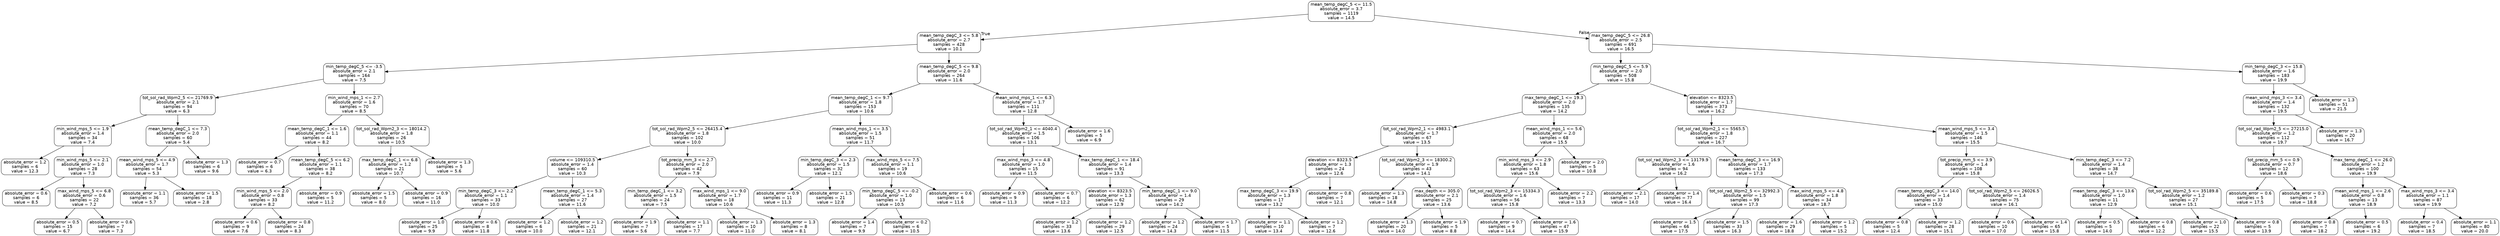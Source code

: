 digraph Tree {
node [shape=box, style="rounded", color="black", fontname="helvetica"] ;
edge [fontname="helvetica"] ;
0 [label="mean_temp_degC_5 <= 11.5\nabsolute_error = 3.7\nsamples = 1119\nvalue = 14.5"] ;
1 [label="mean_temp_degC_3 <= 5.8\nabsolute_error = 2.7\nsamples = 428\nvalue = 10.1"] ;
0 -> 1 [labeldistance=2.5, labelangle=45, headlabel="True"] ;
2 [label="min_temp_degC_5 <= -3.5\nabsolute_error = 2.1\nsamples = 164\nvalue = 7.5"] ;
1 -> 2 ;
3 [label="tot_sol_rad_Wpm2_5 <= 21769.9\nabsolute_error = 2.1\nsamples = 94\nvalue = 6.3"] ;
2 -> 3 ;
4 [label="min_wind_mps_5 <= 1.9\nabsolute_error = 1.4\nsamples = 34\nvalue = 7.4"] ;
3 -> 4 ;
5 [label="absolute_error = 1.2\nsamples = 6\nvalue = 12.3"] ;
4 -> 5 ;
6 [label="min_wind_mps_5 <= 2.1\nabsolute_error = 1.0\nsamples = 28\nvalue = 7.3"] ;
4 -> 6 ;
7 [label="absolute_error = 0.6\nsamples = 6\nvalue = 8.5"] ;
6 -> 7 ;
8 [label="max_wind_mps_5 <= 6.8\nabsolute_error = 0.6\nsamples = 22\nvalue = 7.2"] ;
6 -> 8 ;
9 [label="absolute_error = 0.5\nsamples = 15\nvalue = 6.7"] ;
8 -> 9 ;
10 [label="absolute_error = 0.6\nsamples = 7\nvalue = 7.3"] ;
8 -> 10 ;
11 [label="mean_temp_degC_1 <= 7.3\nabsolute_error = 2.0\nsamples = 60\nvalue = 5.4"] ;
3 -> 11 ;
12 [label="mean_wind_mps_5 <= 4.9\nabsolute_error = 1.7\nsamples = 54\nvalue = 5.3"] ;
11 -> 12 ;
13 [label="absolute_error = 1.1\nsamples = 36\nvalue = 5.7"] ;
12 -> 13 ;
14 [label="absolute_error = 1.5\nsamples = 18\nvalue = 2.8"] ;
12 -> 14 ;
15 [label="absolute_error = 1.3\nsamples = 6\nvalue = 9.6"] ;
11 -> 15 ;
16 [label="min_wind_mps_1 <= 2.7\nabsolute_error = 1.6\nsamples = 70\nvalue = 8.5"] ;
2 -> 16 ;
17 [label="mean_temp_degC_1 <= 1.6\nabsolute_error = 1.1\nsamples = 44\nvalue = 8.2"] ;
16 -> 17 ;
18 [label="absolute_error = 0.7\nsamples = 6\nvalue = 6.3"] ;
17 -> 18 ;
19 [label="mean_temp_degC_5 <= 6.2\nabsolute_error = 1.1\nsamples = 38\nvalue = 8.2"] ;
17 -> 19 ;
20 [label="min_wind_mps_5 <= 2.0\nabsolute_error = 0.8\nsamples = 33\nvalue = 8.2"] ;
19 -> 20 ;
21 [label="absolute_error = 0.6\nsamples = 9\nvalue = 7.6"] ;
20 -> 21 ;
22 [label="absolute_error = 0.8\nsamples = 24\nvalue = 8.3"] ;
20 -> 22 ;
23 [label="absolute_error = 0.9\nsamples = 5\nvalue = 11.2"] ;
19 -> 23 ;
24 [label="tot_sol_rad_Wpm2_3 <= 18014.2\nabsolute_error = 1.8\nsamples = 26\nvalue = 10.5"] ;
16 -> 24 ;
25 [label="max_temp_degC_1 <= 6.8\nabsolute_error = 1.2\nsamples = 21\nvalue = 10.7"] ;
24 -> 25 ;
26 [label="absolute_error = 1.5\nsamples = 5\nvalue = 8.0"] ;
25 -> 26 ;
27 [label="absolute_error = 0.9\nsamples = 16\nvalue = 11.0"] ;
25 -> 27 ;
28 [label="absolute_error = 1.3\nsamples = 5\nvalue = 5.6"] ;
24 -> 28 ;
29 [label="mean_temp_degC_5 <= 9.8\nabsolute_error = 2.0\nsamples = 264\nvalue = 11.6"] ;
1 -> 29 ;
30 [label="mean_temp_degC_1 <= 9.7\nabsolute_error = 1.8\nsamples = 153\nvalue = 10.6"] ;
29 -> 30 ;
31 [label="tot_sol_rad_Wpm2_5 <= 26415.4\nabsolute_error = 1.8\nsamples = 102\nvalue = 10.0"] ;
30 -> 31 ;
32 [label="volume <= 109310.5\nabsolute_error = 1.4\nsamples = 60\nvalue = 10.3"] ;
31 -> 32 ;
33 [label="min_temp_degC_3 <= 2.2\nabsolute_error = 1.1\nsamples = 33\nvalue = 10.0"] ;
32 -> 33 ;
34 [label="absolute_error = 1.0\nsamples = 25\nvalue = 9.9"] ;
33 -> 34 ;
35 [label="absolute_error = 0.6\nsamples = 8\nvalue = 11.8"] ;
33 -> 35 ;
36 [label="mean_temp_degC_1 <= 5.3\nabsolute_error = 1.4\nsamples = 27\nvalue = 11.6"] ;
32 -> 36 ;
37 [label="absolute_error = 1.2\nsamples = 6\nvalue = 10.0"] ;
36 -> 37 ;
38 [label="absolute_error = 1.2\nsamples = 21\nvalue = 12.1"] ;
36 -> 38 ;
39 [label="tot_precip_mm_3 <= 2.7\nabsolute_error = 2.0\nsamples = 42\nvalue = 7.9"] ;
31 -> 39 ;
40 [label="min_temp_degC_1 <= 3.2\nabsolute_error = 1.5\nsamples = 24\nvalue = 7.5"] ;
39 -> 40 ;
41 [label="absolute_error = 1.9\nsamples = 7\nvalue = 5.6"] ;
40 -> 41 ;
42 [label="absolute_error = 1.1\nsamples = 17\nvalue = 7.7"] ;
40 -> 42 ;
43 [label="max_wind_mps_1 <= 9.0\nabsolute_error = 1.7\nsamples = 18\nvalue = 10.6"] ;
39 -> 43 ;
44 [label="absolute_error = 1.3\nsamples = 10\nvalue = 11.0"] ;
43 -> 44 ;
45 [label="absolute_error = 1.3\nsamples = 8\nvalue = 8.1"] ;
43 -> 45 ;
46 [label="mean_wind_mps_1 <= 3.5\nabsolute_error = 1.5\nsamples = 51\nvalue = 11.7"] ;
30 -> 46 ;
47 [label="min_temp_degC_3 <= 2.3\nabsolute_error = 1.5\nsamples = 32\nvalue = 12.1"] ;
46 -> 47 ;
48 [label="absolute_error = 0.9\nsamples = 11\nvalue = 11.3"] ;
47 -> 48 ;
49 [label="absolute_error = 1.5\nsamples = 21\nvalue = 12.8"] ;
47 -> 49 ;
50 [label="max_wind_mps_5 <= 7.5\nabsolute_error = 1.1\nsamples = 19\nvalue = 10.6"] ;
46 -> 50 ;
51 [label="min_temp_degC_5 <= -0.2\nabsolute_error = 1.0\nsamples = 13\nvalue = 10.5"] ;
50 -> 51 ;
52 [label="absolute_error = 1.4\nsamples = 7\nvalue = 9.9"] ;
51 -> 52 ;
53 [label="absolute_error = 0.2\nsamples = 6\nvalue = 10.5"] ;
51 -> 53 ;
54 [label="absolute_error = 0.6\nsamples = 6\nvalue = 11.6"] ;
50 -> 54 ;
55 [label="mean_wind_mps_1 <= 6.3\nabsolute_error = 1.7\nsamples = 111\nvalue = 12.8"] ;
29 -> 55 ;
56 [label="tot_sol_rad_Wpm2_1 <= 4040.4\nabsolute_error = 1.5\nsamples = 106\nvalue = 13.1"] ;
55 -> 56 ;
57 [label="max_wind_mps_3 <= 4.8\nabsolute_error = 1.0\nsamples = 15\nvalue = 11.5"] ;
56 -> 57 ;
58 [label="absolute_error = 0.9\nsamples = 9\nvalue = 11.3"] ;
57 -> 58 ;
59 [label="absolute_error = 0.7\nsamples = 6\nvalue = 12.2"] ;
57 -> 59 ;
60 [label="max_temp_degC_1 <= 18.4\nabsolute_error = 1.4\nsamples = 91\nvalue = 13.3"] ;
56 -> 60 ;
61 [label="elevation <= 8323.5\nabsolute_error = 1.3\nsamples = 62\nvalue = 12.9"] ;
60 -> 61 ;
62 [label="absolute_error = 1.2\nsamples = 33\nvalue = 13.6"] ;
61 -> 62 ;
63 [label="absolute_error = 1.2\nsamples = 29\nvalue = 12.5"] ;
61 -> 63 ;
64 [label="min_temp_degC_1 <= 9.0\nabsolute_error = 1.4\nsamples = 29\nvalue = 14.2"] ;
60 -> 64 ;
65 [label="absolute_error = 1.2\nsamples = 24\nvalue = 14.3"] ;
64 -> 65 ;
66 [label="absolute_error = 1.7\nsamples = 5\nvalue = 11.5"] ;
64 -> 66 ;
67 [label="absolute_error = 1.6\nsamples = 5\nvalue = 6.9"] ;
55 -> 67 ;
68 [label="max_temp_degC_5 <= 26.8\nabsolute_error = 2.5\nsamples = 691\nvalue = 16.5"] ;
0 -> 68 [labeldistance=2.5, labelangle=-45, headlabel="False"] ;
69 [label="min_temp_degC_5 <= 5.9\nabsolute_error = 2.0\nsamples = 508\nvalue = 15.8"] ;
68 -> 69 ;
70 [label="max_temp_degC_1 <= 19.3\nabsolute_error = 2.0\nsamples = 135\nvalue = 14.2"] ;
69 -> 70 ;
71 [label="tot_sol_rad_Wpm2_1 <= 4983.1\nabsolute_error = 1.7\nsamples = 67\nvalue = 13.5"] ;
70 -> 71 ;
72 [label="elevation <= 8323.5\nabsolute_error = 1.3\nsamples = 24\nvalue = 12.6"] ;
71 -> 72 ;
73 [label="max_temp_degC_3 <= 19.9\nabsolute_error = 1.3\nsamples = 17\nvalue = 13.2"] ;
72 -> 73 ;
74 [label="absolute_error = 1.1\nsamples = 10\nvalue = 13.4"] ;
73 -> 74 ;
75 [label="absolute_error = 1.2\nsamples = 7\nvalue = 12.6"] ;
73 -> 75 ;
76 [label="absolute_error = 0.8\nsamples = 7\nvalue = 12.1"] ;
72 -> 76 ;
77 [label="tot_sol_rad_Wpm2_3 <= 18300.2\nabsolute_error = 1.9\nsamples = 43\nvalue = 14.1"] ;
71 -> 77 ;
78 [label="absolute_error = 1.3\nsamples = 18\nvalue = 14.8"] ;
77 -> 78 ;
79 [label="max_depth <= 305.0\nabsolute_error = 2.1\nsamples = 25\nvalue = 13.6"] ;
77 -> 79 ;
80 [label="absolute_error = 1.3\nsamples = 20\nvalue = 14.0"] ;
79 -> 80 ;
81 [label="absolute_error = 1.9\nsamples = 5\nvalue = 8.8"] ;
79 -> 81 ;
82 [label="mean_wind_mps_1 <= 5.6\nabsolute_error = 2.0\nsamples = 68\nvalue = 15.5"] ;
70 -> 82 ;
83 [label="min_wind_mps_3 <= 2.9\nabsolute_error = 1.8\nsamples = 63\nvalue = 15.6"] ;
82 -> 83 ;
84 [label="tot_sol_rad_Wpm2_3 <= 15334.3\nabsolute_error = 1.6\nsamples = 56\nvalue = 15.8"] ;
83 -> 84 ;
85 [label="absolute_error = 0.7\nsamples = 9\nvalue = 14.4"] ;
84 -> 85 ;
86 [label="absolute_error = 1.6\nsamples = 47\nvalue = 15.9"] ;
84 -> 86 ;
87 [label="absolute_error = 2.2\nsamples = 7\nvalue = 13.3"] ;
83 -> 87 ;
88 [label="absolute_error = 2.0\nsamples = 5\nvalue = 10.8"] ;
82 -> 88 ;
89 [label="elevation <= 8323.5\nabsolute_error = 1.7\nsamples = 373\nvalue = 16.2"] ;
69 -> 89 ;
90 [label="tot_sol_rad_Wpm2_1 <= 5565.5\nabsolute_error = 1.8\nsamples = 227\nvalue = 16.7"] ;
89 -> 90 ;
91 [label="tot_sol_rad_Wpm2_3 <= 13179.9\nabsolute_error = 1.6\nsamples = 94\nvalue = 16.2"] ;
90 -> 91 ;
92 [label="absolute_error = 2.1\nsamples = 17\nvalue = 14.0"] ;
91 -> 92 ;
93 [label="absolute_error = 1.4\nsamples = 77\nvalue = 16.4"] ;
91 -> 93 ;
94 [label="mean_temp_degC_3 <= 16.9\nabsolute_error = 1.7\nsamples = 133\nvalue = 17.3"] ;
90 -> 94 ;
95 [label="tot_sol_rad_Wpm2_5 <= 32992.3\nabsolute_error = 1.5\nsamples = 99\nvalue = 17.3"] ;
94 -> 95 ;
96 [label="absolute_error = 1.5\nsamples = 66\nvalue = 17.5"] ;
95 -> 96 ;
97 [label="absolute_error = 1.5\nsamples = 33\nvalue = 16.3"] ;
95 -> 97 ;
98 [label="max_wind_mps_5 <= 4.8\nabsolute_error = 1.8\nsamples = 34\nvalue = 18.7"] ;
94 -> 98 ;
99 [label="absolute_error = 1.6\nsamples = 29\nvalue = 18.8"] ;
98 -> 99 ;
100 [label="absolute_error = 1.2\nsamples = 5\nvalue = 15.2"] ;
98 -> 100 ;
101 [label="mean_wind_mps_5 <= 3.4\nabsolute_error = 1.5\nsamples = 146\nvalue = 15.5"] ;
89 -> 101 ;
102 [label="tot_precip_mm_5 <= 3.9\nabsolute_error = 1.4\nsamples = 108\nvalue = 15.8"] ;
101 -> 102 ;
103 [label="mean_temp_degC_3 <= 14.0\nabsolute_error = 1.4\nsamples = 33\nvalue = 15.0"] ;
102 -> 103 ;
104 [label="absolute_error = 0.8\nsamples = 5\nvalue = 12.4"] ;
103 -> 104 ;
105 [label="absolute_error = 1.2\nsamples = 28\nvalue = 15.1"] ;
103 -> 105 ;
106 [label="tot_sol_rad_Wpm2_5 <= 26026.5\nabsolute_error = 1.4\nsamples = 75\nvalue = 16.1"] ;
102 -> 106 ;
107 [label="absolute_error = 0.6\nsamples = 10\nvalue = 17.0"] ;
106 -> 107 ;
108 [label="absolute_error = 1.4\nsamples = 65\nvalue = 15.8"] ;
106 -> 108 ;
109 [label="min_temp_degC_3 <= 7.2\nabsolute_error = 1.4\nsamples = 38\nvalue = 14.7"] ;
101 -> 109 ;
110 [label="mean_temp_degC_3 <= 13.6\nabsolute_error = 1.0\nsamples = 11\nvalue = 12.9"] ;
109 -> 110 ;
111 [label="absolute_error = 0.5\nsamples = 5\nvalue = 14.0"] ;
110 -> 111 ;
112 [label="absolute_error = 0.8\nsamples = 6\nvalue = 12.2"] ;
110 -> 112 ;
113 [label="tot_sol_rad_Wpm2_5 <= 35189.8\nabsolute_error = 1.2\nsamples = 27\nvalue = 15.1"] ;
109 -> 113 ;
114 [label="absolute_error = 1.0\nsamples = 22\nvalue = 15.5"] ;
113 -> 114 ;
115 [label="absolute_error = 0.8\nsamples = 5\nvalue = 13.9"] ;
113 -> 115 ;
116 [label="min_temp_degC_3 <= 15.8\nabsolute_error = 1.6\nsamples = 183\nvalue = 19.9"] ;
68 -> 116 ;
117 [label="mean_wind_mps_3 <= 3.4\nabsolute_error = 1.4\nsamples = 132\nvalue = 19.5"] ;
116 -> 117 ;
118 [label="tot_sol_rad_Wpm2_5 <= 27215.0\nabsolute_error = 1.2\nsamples = 112\nvalue = 19.7"] ;
117 -> 118 ;
119 [label="tot_precip_mm_5 <= 0.9\nabsolute_error = 0.7\nsamples = 12\nvalue = 18.6"] ;
118 -> 119 ;
120 [label="absolute_error = 0.6\nsamples = 5\nvalue = 17.5"] ;
119 -> 120 ;
121 [label="absolute_error = 0.3\nsamples = 7\nvalue = 18.8"] ;
119 -> 121 ;
122 [label="max_temp_degC_1 <= 26.0\nabsolute_error = 1.2\nsamples = 100\nvalue = 19.9"] ;
118 -> 122 ;
123 [label="mean_wind_mps_1 <= 2.6\nabsolute_error = 0.8\nsamples = 13\nvalue = 18.9"] ;
122 -> 123 ;
124 [label="absolute_error = 0.8\nsamples = 7\nvalue = 18.2"] ;
123 -> 124 ;
125 [label="absolute_error = 0.5\nsamples = 6\nvalue = 19.2"] ;
123 -> 125 ;
126 [label="max_wind_mps_3 <= 3.4\nabsolute_error = 1.1\nsamples = 87\nvalue = 19.9"] ;
122 -> 126 ;
127 [label="absolute_error = 0.4\nsamples = 7\nvalue = 18.5"] ;
126 -> 127 ;
128 [label="absolute_error = 1.1\nsamples = 80\nvalue = 20.0"] ;
126 -> 128 ;
129 [label="absolute_error = 1.3\nsamples = 20\nvalue = 16.7"] ;
117 -> 129 ;
130 [label="absolute_error = 1.3\nsamples = 51\nvalue = 21.5"] ;
116 -> 130 ;
}